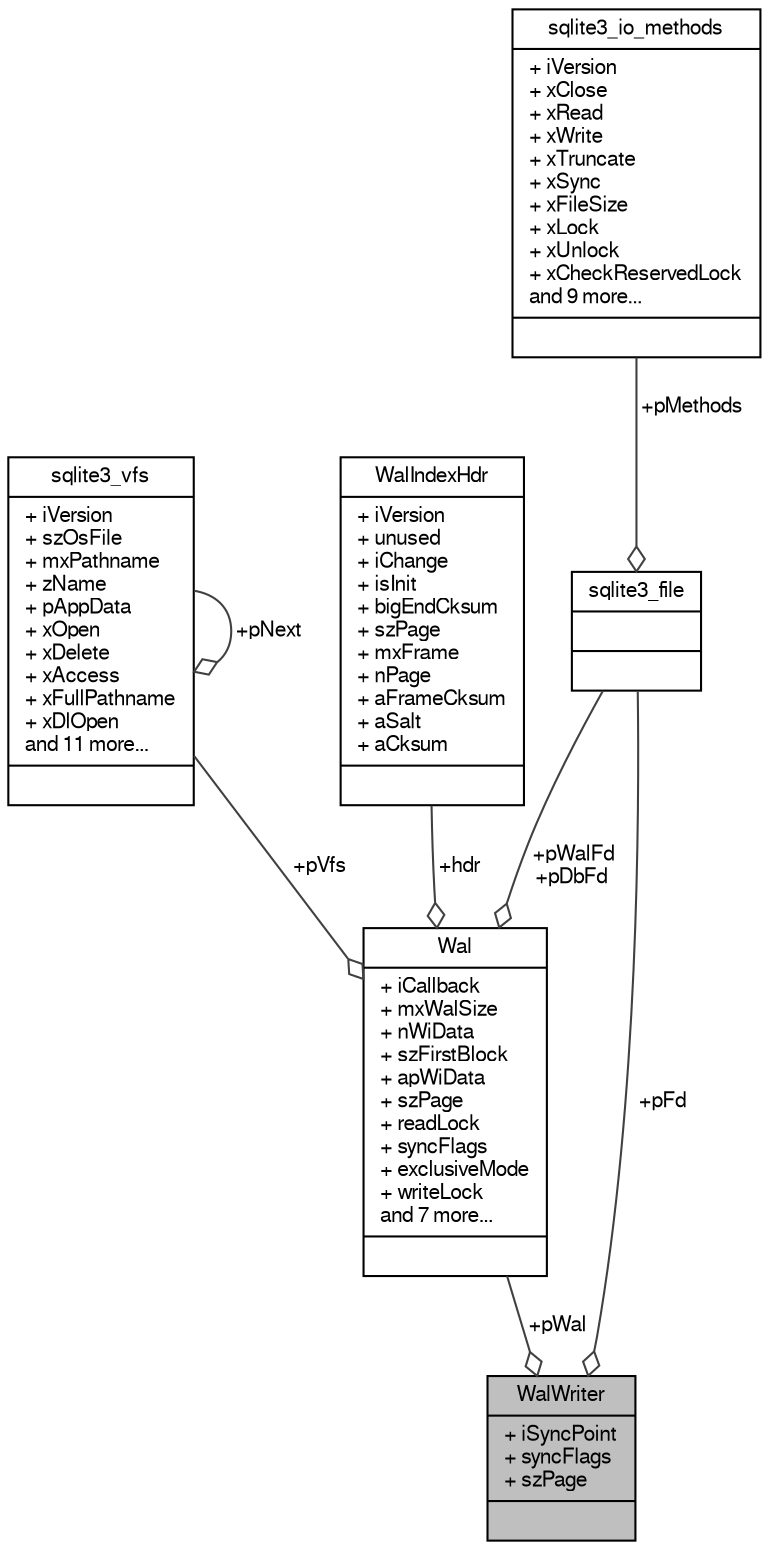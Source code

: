 digraph "WalWriter"
{
  edge [fontname="FreeSans",fontsize="10",labelfontname="FreeSans",labelfontsize="10"];
  node [fontname="FreeSans",fontsize="10",shape=record];
  Node1 [label="{WalWriter\n|+ iSyncPoint\l+ syncFlags\l+ szPage\l|}",height=0.2,width=0.4,color="black", fillcolor="grey75", style="filled", fontcolor="black"];
  Node2 -> Node1 [color="grey25",fontsize="10",style="solid",label=" +pFd" ,arrowhead="odiamond",fontname="FreeSans"];
  Node2 [label="{sqlite3_file\n||}",height=0.2,width=0.4,color="black", fillcolor="white", style="filled",URL="$structsqlite3__file.html"];
  Node3 -> Node2 [color="grey25",fontsize="10",style="solid",label=" +pMethods" ,arrowhead="odiamond",fontname="FreeSans"];
  Node3 [label="{sqlite3_io_methods\n|+ iVersion\l+ xClose\l+ xRead\l+ xWrite\l+ xTruncate\l+ xSync\l+ xFileSize\l+ xLock\l+ xUnlock\l+ xCheckReservedLock\land 9 more...\l|}",height=0.2,width=0.4,color="black", fillcolor="white", style="filled",URL="$structsqlite3__io__methods.html"];
  Node4 -> Node1 [color="grey25",fontsize="10",style="solid",label=" +pWal" ,arrowhead="odiamond",fontname="FreeSans"];
  Node4 [label="{Wal\n|+ iCallback\l+ mxWalSize\l+ nWiData\l+ szFirstBlock\l+ apWiData\l+ szPage\l+ readLock\l+ syncFlags\l+ exclusiveMode\l+ writeLock\land 7 more...\l|}",height=0.2,width=0.4,color="black", fillcolor="white", style="filled",URL="$structWal.html"];
  Node2 -> Node4 [color="grey25",fontsize="10",style="solid",label=" +pWalFd\n+pDbFd" ,arrowhead="odiamond",fontname="FreeSans"];
  Node5 -> Node4 [color="grey25",fontsize="10",style="solid",label=" +pVfs" ,arrowhead="odiamond",fontname="FreeSans"];
  Node5 [label="{sqlite3_vfs\n|+ iVersion\l+ szOsFile\l+ mxPathname\l+ zName\l+ pAppData\l+ xOpen\l+ xDelete\l+ xAccess\l+ xFullPathname\l+ xDlOpen\land 11 more...\l|}",height=0.2,width=0.4,color="black", fillcolor="white", style="filled",URL="$structsqlite3__vfs.html"];
  Node5 -> Node5 [color="grey25",fontsize="10",style="solid",label=" +pNext" ,arrowhead="odiamond",fontname="FreeSans"];
  Node6 -> Node4 [color="grey25",fontsize="10",style="solid",label=" +hdr" ,arrowhead="odiamond",fontname="FreeSans"];
  Node6 [label="{WalIndexHdr\n|+ iVersion\l+ unused\l+ iChange\l+ isInit\l+ bigEndCksum\l+ szPage\l+ mxFrame\l+ nPage\l+ aFrameCksum\l+ aSalt\l+ aCksum\l|}",height=0.2,width=0.4,color="black", fillcolor="white", style="filled",URL="$structWalIndexHdr.html"];
}
